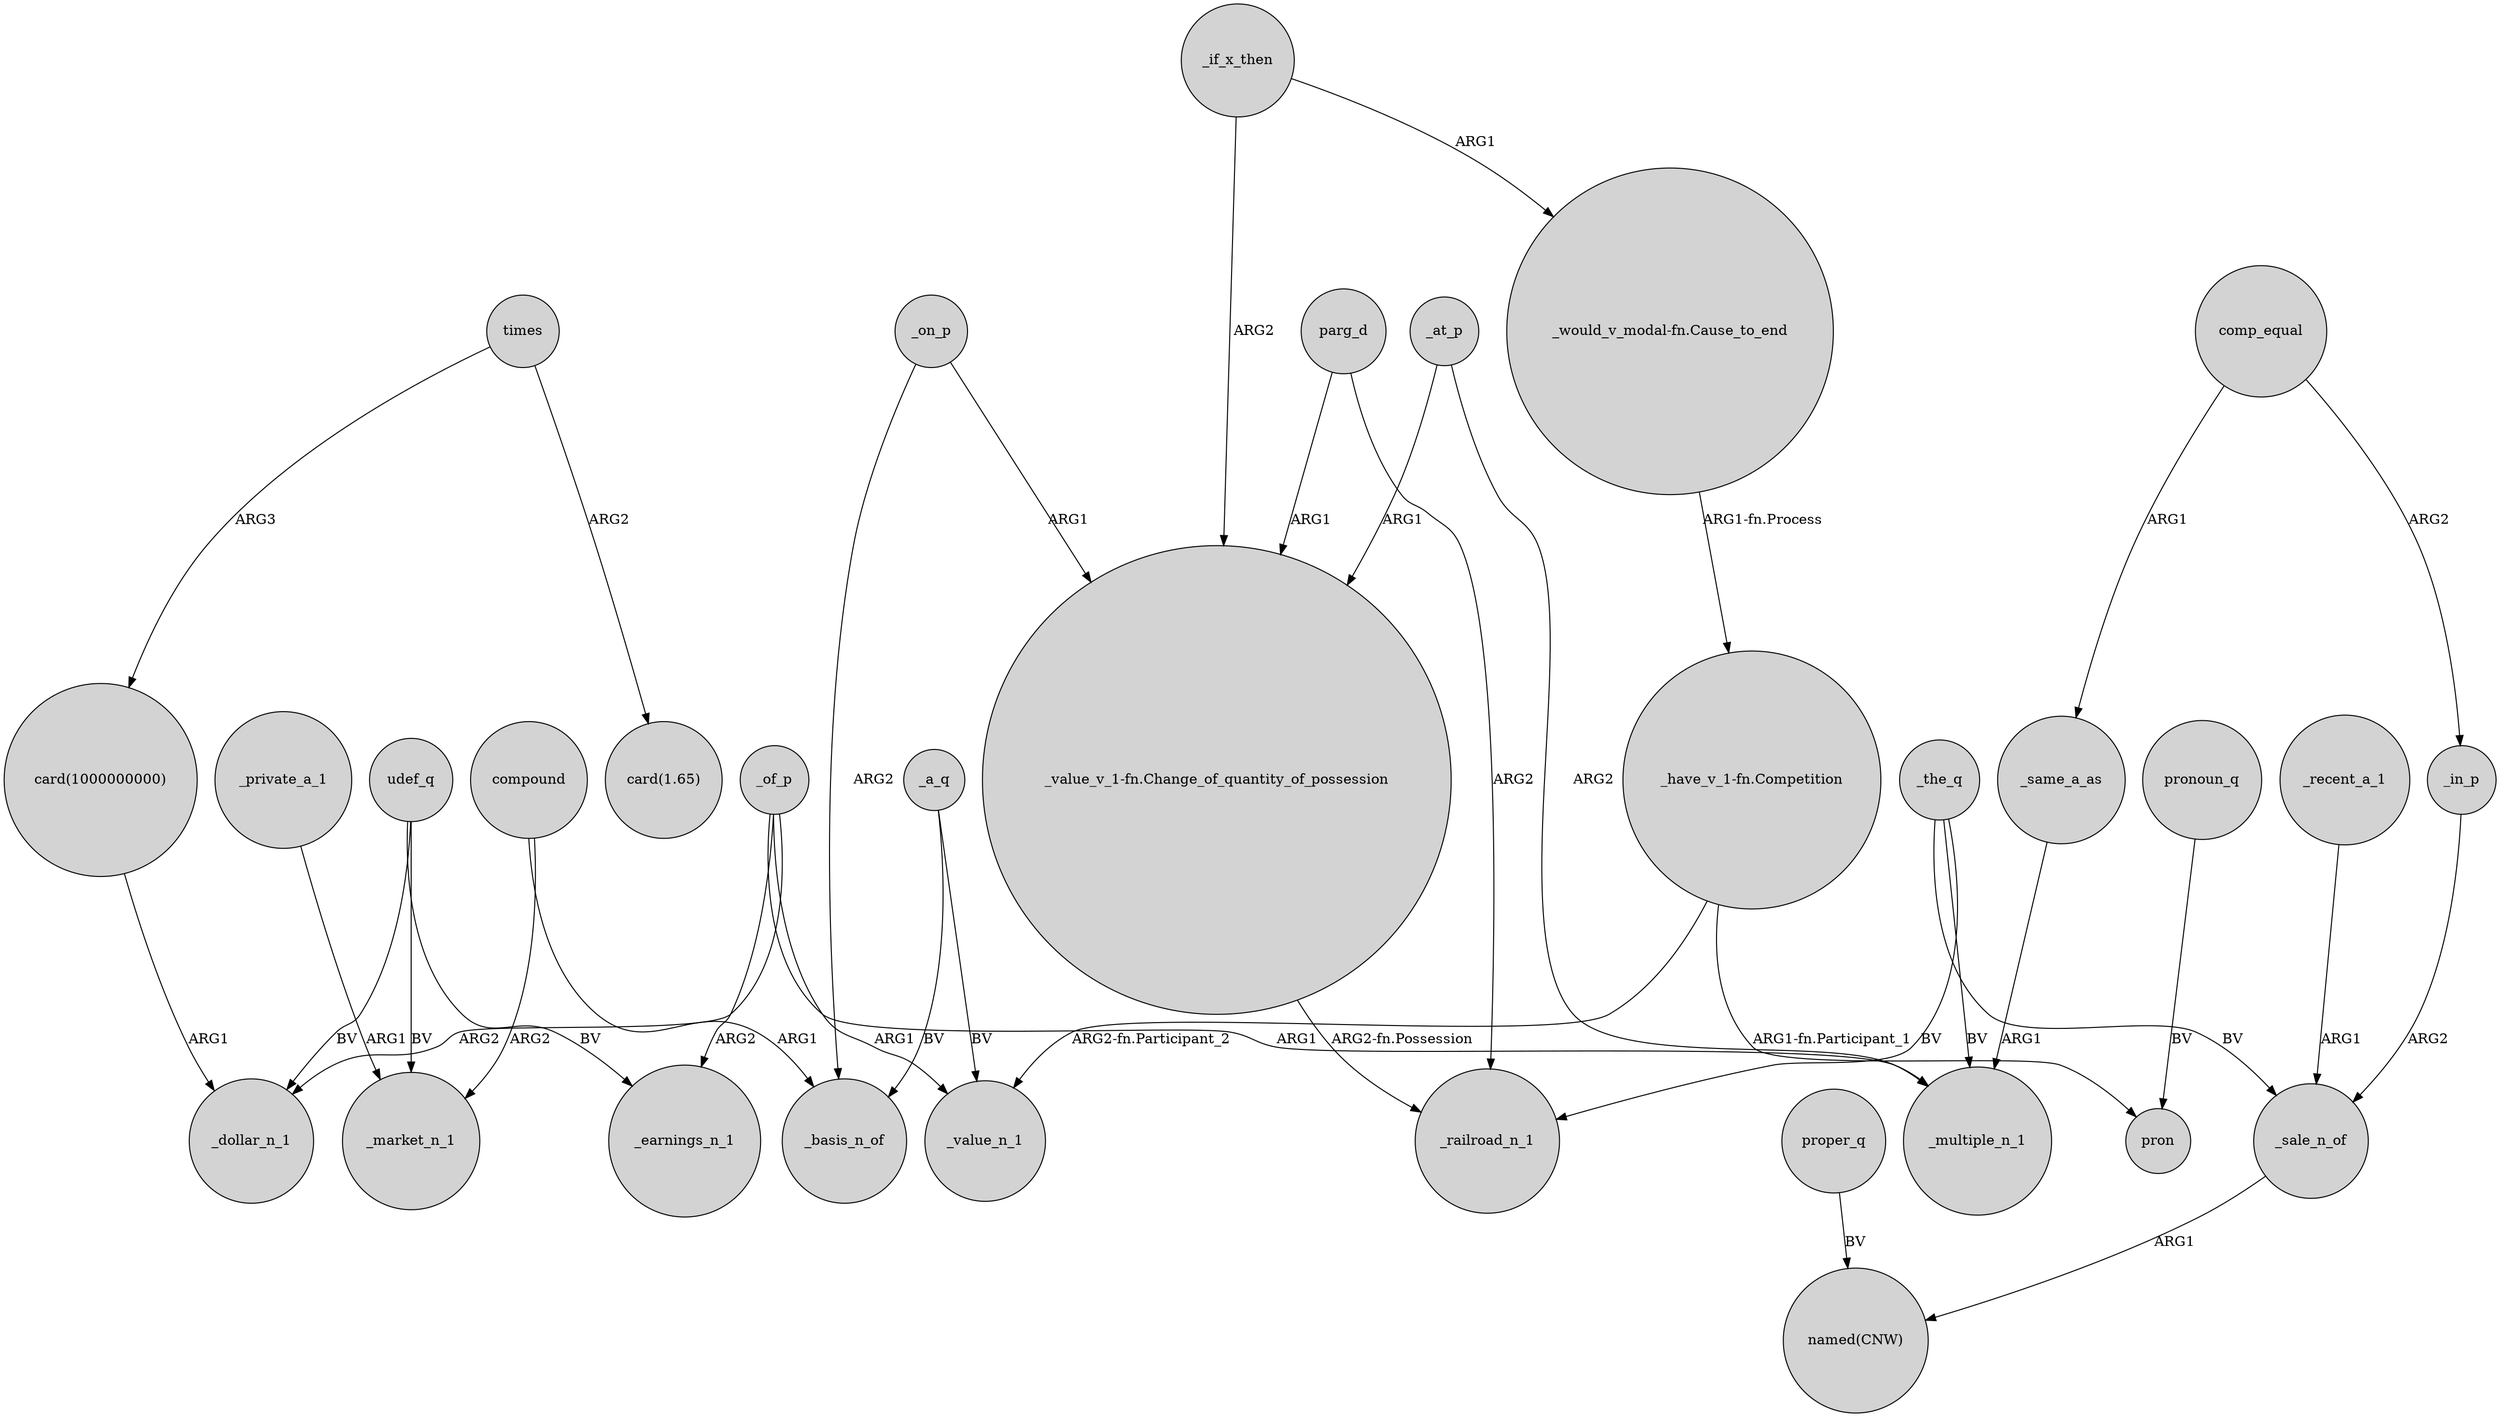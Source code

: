 digraph {
	node [shape=circle style=filled]
	"card(1000000000)" -> _dollar_n_1 [label=ARG1]
	"_would_v_modal-fn.Cause_to_end" -> "_have_v_1-fn.Competition" [label="ARG1-fn.Process"]
	udef_q -> _market_n_1 [label=BV]
	_at_p -> _multiple_n_1 [label=ARG2]
	parg_d -> "_value_v_1-fn.Change_of_quantity_of_possession" [label=ARG1]
	_same_a_as -> _multiple_n_1 [label=ARG1]
	compound -> _market_n_1 [label=ARG2]
	comp_equal -> _in_p [label=ARG2]
	_in_p -> _sale_n_of [label=ARG2]
	"_have_v_1-fn.Competition" -> pron [label="ARG1-fn.Participant_1"]
	"_value_v_1-fn.Change_of_quantity_of_possession" -> _railroad_n_1 [label="ARG2-fn.Possession"]
	parg_d -> _railroad_n_1 [label=ARG2]
	_the_q -> _railroad_n_1 [label=BV]
	_of_p -> _earnings_n_1 [label=ARG2]
	times -> "card(1000000000)" [label=ARG3]
	_on_p -> "_value_v_1-fn.Change_of_quantity_of_possession" [label=ARG1]
	pronoun_q -> pron [label=BV]
	udef_q -> _earnings_n_1 [label=BV]
	times -> "card(1.65)" [label=ARG2]
	_a_q -> _value_n_1 [label=BV]
	udef_q -> _dollar_n_1 [label=BV]
	_if_x_then -> "_value_v_1-fn.Change_of_quantity_of_possession" [label=ARG2]
	_of_p -> _value_n_1 [label=ARG1]
	_of_p -> _multiple_n_1 [label=ARG1]
	_on_p -> _basis_n_of [label=ARG2]
	_at_p -> "_value_v_1-fn.Change_of_quantity_of_possession" [label=ARG1]
	"_have_v_1-fn.Competition" -> _value_n_1 [label="ARG2-fn.Participant_2"]
	_recent_a_1 -> _sale_n_of [label=ARG1]
	proper_q -> "named(CNW)" [label=BV]
	_of_p -> _dollar_n_1 [label=ARG2]
	_the_q -> _sale_n_of [label=BV]
	comp_equal -> _same_a_as [label=ARG1]
	_the_q -> _multiple_n_1 [label=BV]
	_private_a_1 -> _market_n_1 [label=ARG1]
	_sale_n_of -> "named(CNW)" [label=ARG1]
	_a_q -> _basis_n_of [label=BV]
	compound -> _basis_n_of [label=ARG1]
	_if_x_then -> "_would_v_modal-fn.Cause_to_end" [label=ARG1]
}
